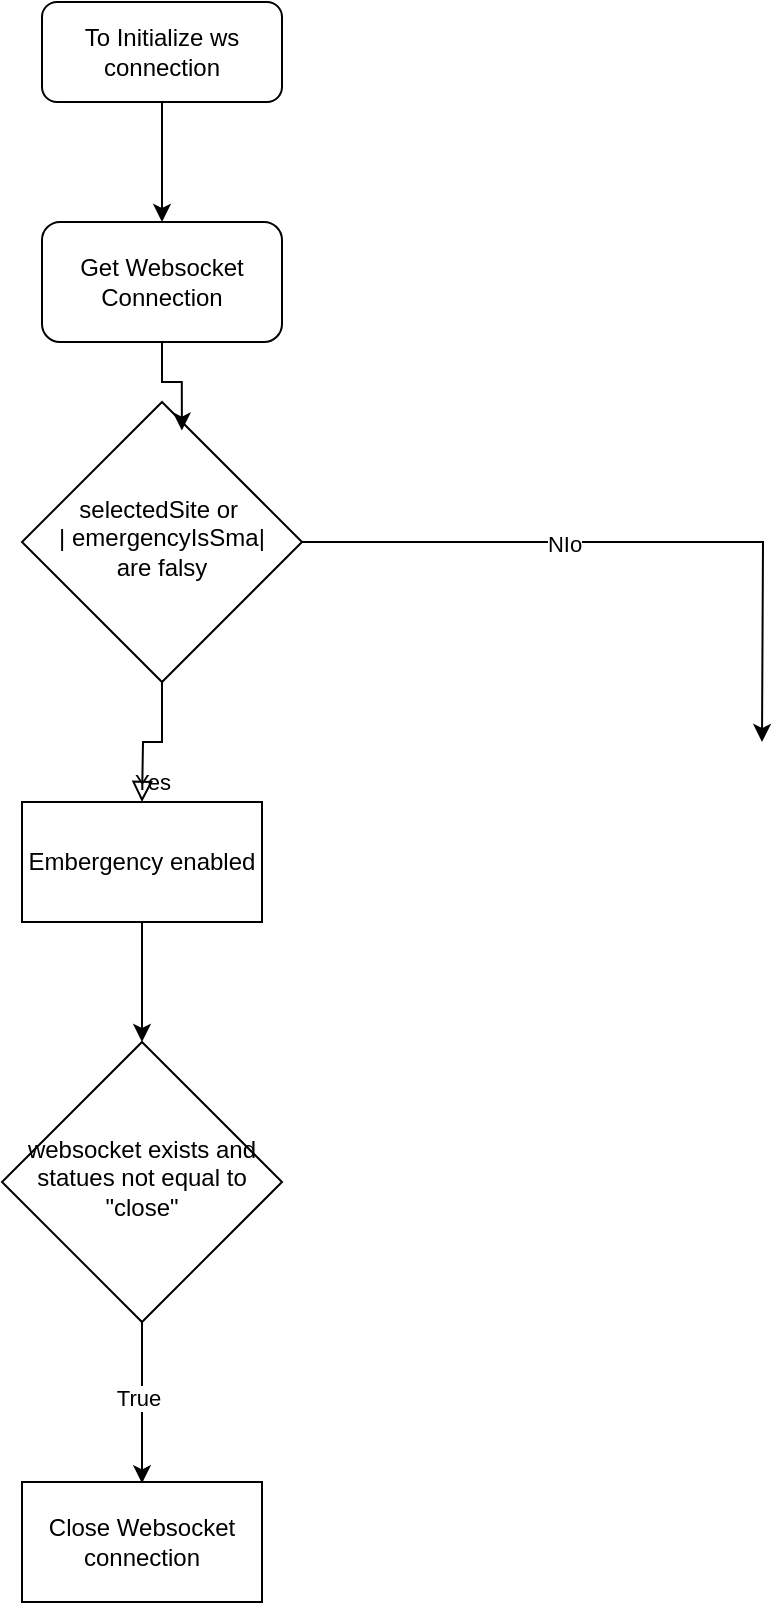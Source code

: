 <mxfile version="22.1.3" type="github">
  <diagram id="C5RBs43oDa-KdzZeNtuy" name="Page-1">
    <mxGraphModel dx="794" dy="1559" grid="1" gridSize="10" guides="1" tooltips="1" connect="1" arrows="1" fold="1" page="1" pageScale="1" pageWidth="827" pageHeight="1169" math="0" shadow="0">
      <root>
        <mxCell id="WIyWlLk6GJQsqaUBKTNV-0" />
        <mxCell id="WIyWlLk6GJQsqaUBKTNV-1" parent="WIyWlLk6GJQsqaUBKTNV-0" />
        <mxCell id="WIyWlLk6GJQsqaUBKTNV-4" value="Yes" style="rounded=0;html=1;jettySize=auto;orthogonalLoop=1;fontSize=11;endArrow=block;endFill=0;endSize=8;strokeWidth=1;shadow=0;labelBackgroundColor=none;edgeStyle=orthogonalEdgeStyle;" parent="WIyWlLk6GJQsqaUBKTNV-1" source="WIyWlLk6GJQsqaUBKTNV-6" edge="1">
          <mxGeometry y="20" relative="1" as="geometry">
            <mxPoint as="offset" />
            <mxPoint x="240" y="290" as="targetPoint" />
          </mxGeometry>
        </mxCell>
        <mxCell id="fS4qBHEWow6Yri_Yqlnw-11" style="edgeStyle=orthogonalEdgeStyle;rounded=0;orthogonalLoop=1;jettySize=auto;html=1;" edge="1" parent="WIyWlLk6GJQsqaUBKTNV-1" source="WIyWlLk6GJQsqaUBKTNV-6">
          <mxGeometry relative="1" as="geometry">
            <mxPoint x="550" y="260" as="targetPoint" />
          </mxGeometry>
        </mxCell>
        <mxCell id="fS4qBHEWow6Yri_Yqlnw-12" value="NIo" style="edgeLabel;html=1;align=center;verticalAlign=middle;resizable=0;points=[];" vertex="1" connectable="0" parent="fS4qBHEWow6Yri_Yqlnw-11">
          <mxGeometry x="-0.209" y="-1" relative="1" as="geometry">
            <mxPoint as="offset" />
          </mxGeometry>
        </mxCell>
        <mxCell id="WIyWlLk6GJQsqaUBKTNV-6" value="selectedSite or&amp;nbsp;&lt;br&gt;               | emergencyIsSma|&lt;br&gt;are falsy " style="rhombus;whiteSpace=wrap;html=1;shadow=0;fontFamily=Helvetica;fontSize=12;align=center;strokeWidth=1;spacing=6;spacingTop=-4;" parent="WIyWlLk6GJQsqaUBKTNV-1" vertex="1">
          <mxGeometry x="180" y="90" width="140" height="140" as="geometry" />
        </mxCell>
        <mxCell id="fS4qBHEWow6Yri_Yqlnw-3" style="edgeStyle=orthogonalEdgeStyle;rounded=0;orthogonalLoop=1;jettySize=auto;html=1;" edge="1" parent="WIyWlLk6GJQsqaUBKTNV-1" source="fS4qBHEWow6Yri_Yqlnw-1" target="fS4qBHEWow6Yri_Yqlnw-2">
          <mxGeometry relative="1" as="geometry" />
        </mxCell>
        <mxCell id="fS4qBHEWow6Yri_Yqlnw-1" value="To Initialize ws connection" style="rounded=1;whiteSpace=wrap;html=1;" vertex="1" parent="WIyWlLk6GJQsqaUBKTNV-1">
          <mxGeometry x="190" y="-110" width="120" height="50" as="geometry" />
        </mxCell>
        <mxCell id="fS4qBHEWow6Yri_Yqlnw-2" value="Get Websocket Connection" style="rounded=1;whiteSpace=wrap;html=1;" vertex="1" parent="WIyWlLk6GJQsqaUBKTNV-1">
          <mxGeometry x="190" width="120" height="60" as="geometry" />
        </mxCell>
        <mxCell id="fS4qBHEWow6Yri_Yqlnw-4" style="edgeStyle=orthogonalEdgeStyle;rounded=0;orthogonalLoop=1;jettySize=auto;html=1;entryX=0.571;entryY=0.102;entryDx=0;entryDy=0;entryPerimeter=0;" edge="1" parent="WIyWlLk6GJQsqaUBKTNV-1" source="fS4qBHEWow6Yri_Yqlnw-2" target="WIyWlLk6GJQsqaUBKTNV-6">
          <mxGeometry relative="1" as="geometry" />
        </mxCell>
        <mxCell id="fS4qBHEWow6Yri_Yqlnw-9" style="edgeStyle=orthogonalEdgeStyle;rounded=0;orthogonalLoop=1;jettySize=auto;html=1;" edge="1" parent="WIyWlLk6GJQsqaUBKTNV-1" source="fS4qBHEWow6Yri_Yqlnw-5" target="fS4qBHEWow6Yri_Yqlnw-6">
          <mxGeometry relative="1" as="geometry" />
        </mxCell>
        <mxCell id="fS4qBHEWow6Yri_Yqlnw-5" value="Embergency enabled" style="rounded=0;whiteSpace=wrap;html=1;" vertex="1" parent="WIyWlLk6GJQsqaUBKTNV-1">
          <mxGeometry x="180" y="290" width="120" height="60" as="geometry" />
        </mxCell>
        <mxCell id="fS4qBHEWow6Yri_Yqlnw-7" style="edgeStyle=orthogonalEdgeStyle;rounded=0;orthogonalLoop=1;jettySize=auto;html=1;" edge="1" parent="WIyWlLk6GJQsqaUBKTNV-1" source="fS4qBHEWow6Yri_Yqlnw-6">
          <mxGeometry relative="1" as="geometry">
            <mxPoint x="240" y="630.667" as="targetPoint" />
          </mxGeometry>
        </mxCell>
        <mxCell id="fS4qBHEWow6Yri_Yqlnw-8" value="True" style="edgeLabel;html=1;align=center;verticalAlign=middle;resizable=0;points=[];" vertex="1" connectable="0" parent="fS4qBHEWow6Yri_Yqlnw-7">
          <mxGeometry x="-0.08" y="-2" relative="1" as="geometry">
            <mxPoint as="offset" />
          </mxGeometry>
        </mxCell>
        <mxCell id="fS4qBHEWow6Yri_Yqlnw-6" value="websocket exists and statues not equal to &quot;close&quot;" style="rhombus;whiteSpace=wrap;html=1;shadow=0;fontFamily=Helvetica;fontSize=12;align=center;strokeWidth=1;spacing=6;spacingTop=-4;" vertex="1" parent="WIyWlLk6GJQsqaUBKTNV-1">
          <mxGeometry x="170" y="410" width="140" height="140" as="geometry" />
        </mxCell>
        <mxCell id="fS4qBHEWow6Yri_Yqlnw-10" value="Close Websocket connection" style="rounded=0;whiteSpace=wrap;html=1;" vertex="1" parent="WIyWlLk6GJQsqaUBKTNV-1">
          <mxGeometry x="180" y="630" width="120" height="60" as="geometry" />
        </mxCell>
      </root>
    </mxGraphModel>
  </diagram>
</mxfile>

